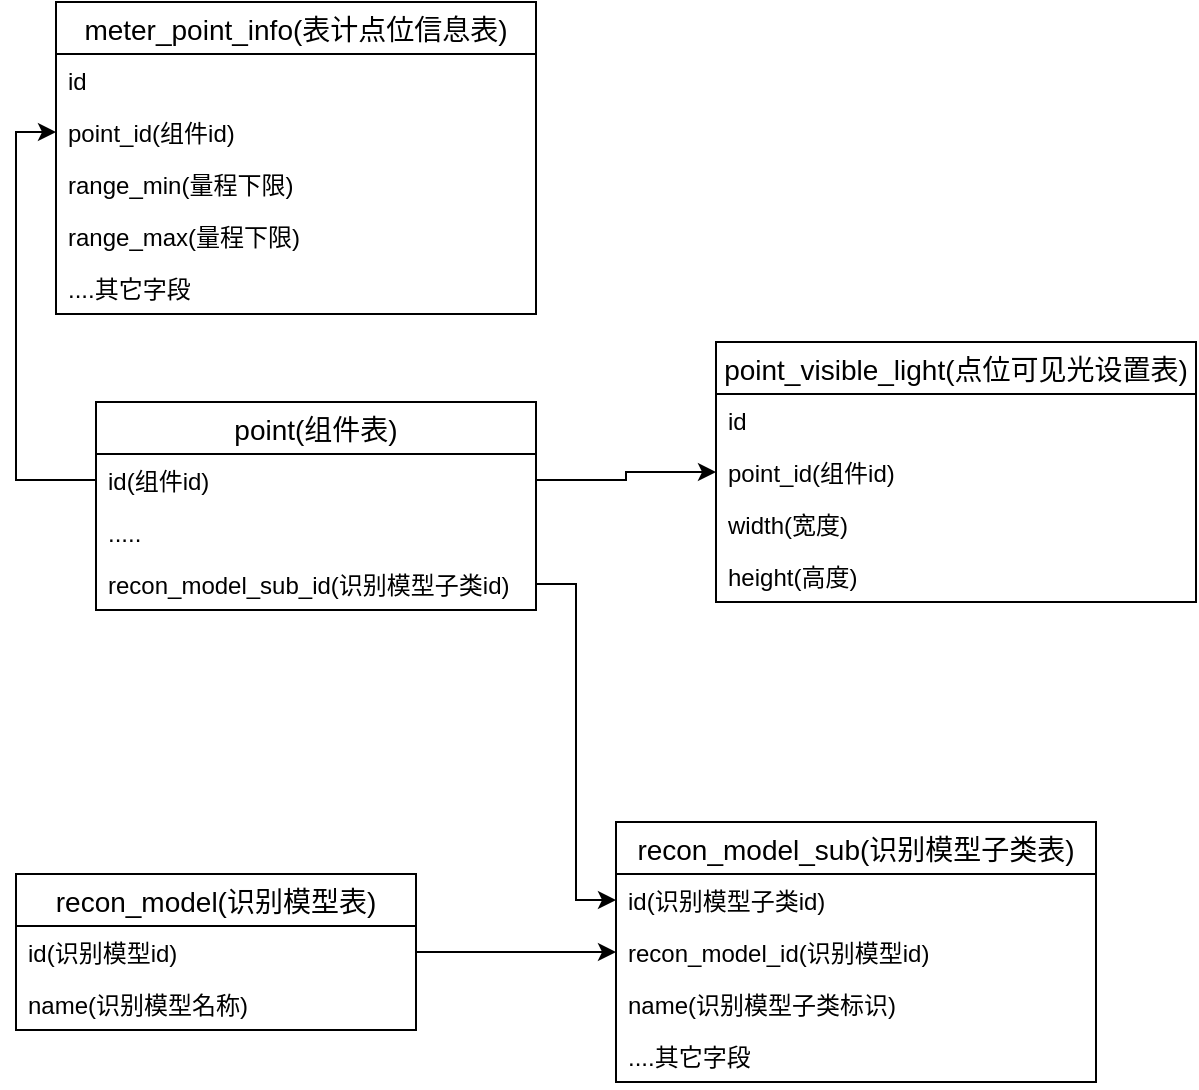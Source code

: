 <mxfile version="12.9.14" type="github"><diagram id="sx-l1AFA5x9kGYK1C0f0" name="第 1 页"><mxGraphModel dx="932" dy="508" grid="1" gridSize="10" guides="1" tooltips="1" connect="1" arrows="1" fold="1" page="1" pageScale="1" pageWidth="700" pageHeight="1000" math="0" shadow="0"><root><mxCell id="0"/><mxCell id="1" parent="0"/><mxCell id="Mp89m8bfM9KkTvmzyxUm-15" style="edgeStyle=orthogonalEdgeStyle;rounded=0;orthogonalLoop=1;jettySize=auto;html=1;exitX=1;exitY=0.5;exitDx=0;exitDy=0;entryX=0;entryY=0.5;entryDx=0;entryDy=0;" edge="1" parent="1" source="Mp89m8bfM9KkTvmzyxUm-6" target="Mp89m8bfM9KkTvmzyxUm-14"><mxGeometry relative="1" as="geometry"/></mxCell><mxCell id="Mp89m8bfM9KkTvmzyxUm-16" style="edgeStyle=orthogonalEdgeStyle;rounded=0;orthogonalLoop=1;jettySize=auto;html=1;exitX=1;exitY=0.5;exitDx=0;exitDy=0;entryX=0;entryY=0.5;entryDx=0;entryDy=0;" edge="1" parent="1" source="Mp89m8bfM9KkTvmzyxUm-4" target="Mp89m8bfM9KkTvmzyxUm-10"><mxGeometry relative="1" as="geometry"/></mxCell><mxCell id="Mp89m8bfM9KkTvmzyxUm-1" value="point(组件表)" style="swimlane;fontStyle=0;childLayout=stackLayout;horizontal=1;startSize=26;horizontalStack=0;resizeParent=1;resizeParentMax=0;resizeLast=0;collapsible=1;marginBottom=0;align=center;fontSize=14;" vertex="1" parent="1"><mxGeometry x="90" y="230" width="220" height="104" as="geometry"/></mxCell><mxCell id="Mp89m8bfM9KkTvmzyxUm-2" value="id(组件id)" style="text;strokeColor=none;fillColor=none;spacingLeft=4;spacingRight=4;overflow=hidden;rotatable=0;points=[[0,0.5],[1,0.5]];portConstraint=eastwest;fontSize=12;" vertex="1" parent="Mp89m8bfM9KkTvmzyxUm-1"><mxGeometry y="26" width="220" height="26" as="geometry"/></mxCell><mxCell id="Mp89m8bfM9KkTvmzyxUm-3" value="....." style="text;strokeColor=none;fillColor=none;spacingLeft=4;spacingRight=4;overflow=hidden;rotatable=0;points=[[0,0.5],[1,0.5]];portConstraint=eastwest;fontSize=12;" vertex="1" parent="Mp89m8bfM9KkTvmzyxUm-1"><mxGeometry y="52" width="220" height="26" as="geometry"/></mxCell><mxCell id="Mp89m8bfM9KkTvmzyxUm-4" value="recon_model_sub_id(识别模型子类id)" style="text;strokeColor=none;fillColor=none;spacingLeft=4;spacingRight=4;overflow=hidden;rotatable=0;points=[[0,0.5],[1,0.5]];portConstraint=eastwest;fontSize=12;" vertex="1" parent="Mp89m8bfM9KkTvmzyxUm-1"><mxGeometry y="78" width="220" height="26" as="geometry"/></mxCell><mxCell id="Mp89m8bfM9KkTvmzyxUm-22" style="edgeStyle=orthogonalEdgeStyle;rounded=0;orthogonalLoop=1;jettySize=auto;html=1;exitX=1;exitY=0.5;exitDx=0;exitDy=0;entryX=0;entryY=0.5;entryDx=0;entryDy=0;" edge="1" parent="1" source="Mp89m8bfM9KkTvmzyxUm-2" target="Mp89m8bfM9KkTvmzyxUm-19"><mxGeometry relative="1" as="geometry"/></mxCell><mxCell id="Mp89m8bfM9KkTvmzyxUm-27" style="edgeStyle=orthogonalEdgeStyle;rounded=0;orthogonalLoop=1;jettySize=auto;html=1;exitX=0;exitY=0.5;exitDx=0;exitDy=0;entryX=0;entryY=0.5;entryDx=0;entryDy=0;" edge="1" parent="1" source="Mp89m8bfM9KkTvmzyxUm-2" target="Mp89m8bfM9KkTvmzyxUm-25"><mxGeometry relative="1" as="geometry"/></mxCell><mxCell id="Mp89m8bfM9KkTvmzyxUm-9" value="recon_model_sub(识别模型子类表)" style="swimlane;fontStyle=0;childLayout=stackLayout;horizontal=1;startSize=26;horizontalStack=0;resizeParent=1;resizeParentMax=0;resizeLast=0;collapsible=1;marginBottom=0;align=center;fontSize=14;" vertex="1" parent="1"><mxGeometry x="350" y="440" width="240" height="130" as="geometry"/></mxCell><mxCell id="Mp89m8bfM9KkTvmzyxUm-10" value="id(识别模型子类id)" style="text;strokeColor=none;fillColor=none;spacingLeft=4;spacingRight=4;overflow=hidden;rotatable=0;points=[[0,0.5],[1,0.5]];portConstraint=eastwest;fontSize=12;" vertex="1" parent="Mp89m8bfM9KkTvmzyxUm-9"><mxGeometry y="26" width="240" height="26" as="geometry"/></mxCell><mxCell id="Mp89m8bfM9KkTvmzyxUm-14" value="recon_model_id(识别模型id)" style="text;strokeColor=none;fillColor=none;spacingLeft=4;spacingRight=4;overflow=hidden;rotatable=0;points=[[0,0.5],[1,0.5]];portConstraint=eastwest;fontSize=12;" vertex="1" parent="Mp89m8bfM9KkTvmzyxUm-9"><mxGeometry y="52" width="240" height="26" as="geometry"/></mxCell><mxCell id="Mp89m8bfM9KkTvmzyxUm-11" value="name(识别模型子类标识)" style="text;strokeColor=none;fillColor=none;spacingLeft=4;spacingRight=4;overflow=hidden;rotatable=0;points=[[0,0.5],[1,0.5]];portConstraint=eastwest;fontSize=12;" vertex="1" parent="Mp89m8bfM9KkTvmzyxUm-9"><mxGeometry y="78" width="240" height="26" as="geometry"/></mxCell><mxCell id="Mp89m8bfM9KkTvmzyxUm-13" value="....其它字段" style="text;strokeColor=none;fillColor=none;spacingLeft=4;spacingRight=4;overflow=hidden;rotatable=0;points=[[0,0.5],[1,0.5]];portConstraint=eastwest;fontSize=12;" vertex="1" parent="Mp89m8bfM9KkTvmzyxUm-9"><mxGeometry y="104" width="240" height="26" as="geometry"/></mxCell><mxCell id="Mp89m8bfM9KkTvmzyxUm-5" value="recon_model(识别模型表)" style="swimlane;fontStyle=0;childLayout=stackLayout;horizontal=1;startSize=26;horizontalStack=0;resizeParent=1;resizeParentMax=0;resizeLast=0;collapsible=1;marginBottom=0;align=center;fontSize=14;" vertex="1" parent="1"><mxGeometry x="50" y="466" width="200" height="78" as="geometry"/></mxCell><mxCell id="Mp89m8bfM9KkTvmzyxUm-6" value="id(识别模型id)" style="text;strokeColor=none;fillColor=none;spacingLeft=4;spacingRight=4;overflow=hidden;rotatable=0;points=[[0,0.5],[1,0.5]];portConstraint=eastwest;fontSize=12;" vertex="1" parent="Mp89m8bfM9KkTvmzyxUm-5"><mxGeometry y="26" width="200" height="26" as="geometry"/></mxCell><mxCell id="Mp89m8bfM9KkTvmzyxUm-7" value="name(识别模型名称)" style="text;strokeColor=none;fillColor=none;spacingLeft=4;spacingRight=4;overflow=hidden;rotatable=0;points=[[0,0.5],[1,0.5]];portConstraint=eastwest;fontSize=12;" vertex="1" parent="Mp89m8bfM9KkTvmzyxUm-5"><mxGeometry y="52" width="200" height="26" as="geometry"/></mxCell><mxCell id="Mp89m8bfM9KkTvmzyxUm-17" value="point_visible_light(点位可见光设置表)" style="swimlane;fontStyle=0;childLayout=stackLayout;horizontal=1;startSize=26;horizontalStack=0;resizeParent=1;resizeParentMax=0;resizeLast=0;collapsible=1;marginBottom=0;align=center;fontSize=14;" vertex="1" parent="1"><mxGeometry x="400" y="200" width="240" height="130" as="geometry"/></mxCell><mxCell id="Mp89m8bfM9KkTvmzyxUm-18" value="id" style="text;strokeColor=none;fillColor=none;spacingLeft=4;spacingRight=4;overflow=hidden;rotatable=0;points=[[0,0.5],[1,0.5]];portConstraint=eastwest;fontSize=12;" vertex="1" parent="Mp89m8bfM9KkTvmzyxUm-17"><mxGeometry y="26" width="240" height="26" as="geometry"/></mxCell><mxCell id="Mp89m8bfM9KkTvmzyxUm-19" value="point_id(组件id)" style="text;strokeColor=none;fillColor=none;spacingLeft=4;spacingRight=4;overflow=hidden;rotatable=0;points=[[0,0.5],[1,0.5]];portConstraint=eastwest;fontSize=12;" vertex="1" parent="Mp89m8bfM9KkTvmzyxUm-17"><mxGeometry y="52" width="240" height="26" as="geometry"/></mxCell><mxCell id="Mp89m8bfM9KkTvmzyxUm-20" value="width(宽度)" style="text;strokeColor=none;fillColor=none;spacingLeft=4;spacingRight=4;overflow=hidden;rotatable=0;points=[[0,0.5],[1,0.5]];portConstraint=eastwest;fontSize=12;" vertex="1" parent="Mp89m8bfM9KkTvmzyxUm-17"><mxGeometry y="78" width="240" height="26" as="geometry"/></mxCell><mxCell id="Mp89m8bfM9KkTvmzyxUm-21" value="height(高度)" style="text;strokeColor=none;fillColor=none;spacingLeft=4;spacingRight=4;overflow=hidden;rotatable=0;points=[[0,0.5],[1,0.5]];portConstraint=eastwest;fontSize=12;" vertex="1" parent="Mp89m8bfM9KkTvmzyxUm-17"><mxGeometry y="104" width="240" height="26" as="geometry"/></mxCell><mxCell id="Mp89m8bfM9KkTvmzyxUm-23" value="meter_point_info(表计点位信息表)" style="swimlane;fontStyle=0;childLayout=stackLayout;horizontal=1;startSize=26;horizontalStack=0;resizeParent=1;resizeParentMax=0;resizeLast=0;collapsible=1;marginBottom=0;align=center;fontSize=14;" vertex="1" parent="1"><mxGeometry x="70" y="30" width="240" height="156" as="geometry"/></mxCell><mxCell id="Mp89m8bfM9KkTvmzyxUm-24" value="id" style="text;strokeColor=none;fillColor=none;spacingLeft=4;spacingRight=4;overflow=hidden;rotatable=0;points=[[0,0.5],[1,0.5]];portConstraint=eastwest;fontSize=12;" vertex="1" parent="Mp89m8bfM9KkTvmzyxUm-23"><mxGeometry y="26" width="240" height="26" as="geometry"/></mxCell><mxCell id="Mp89m8bfM9KkTvmzyxUm-25" value="point_id(组件id)" style="text;strokeColor=none;fillColor=none;spacingLeft=4;spacingRight=4;overflow=hidden;rotatable=0;points=[[0,0.5],[1,0.5]];portConstraint=eastwest;fontSize=12;" vertex="1" parent="Mp89m8bfM9KkTvmzyxUm-23"><mxGeometry y="52" width="240" height="26" as="geometry"/></mxCell><mxCell id="Mp89m8bfM9KkTvmzyxUm-26" value="range_min(量程下限)" style="text;strokeColor=none;fillColor=none;spacingLeft=4;spacingRight=4;overflow=hidden;rotatable=0;points=[[0,0.5],[1,0.5]];portConstraint=eastwest;fontSize=12;" vertex="1" parent="Mp89m8bfM9KkTvmzyxUm-23"><mxGeometry y="78" width="240" height="26" as="geometry"/></mxCell><mxCell id="Mp89m8bfM9KkTvmzyxUm-28" value="range_max(量程下限)" style="text;strokeColor=none;fillColor=none;spacingLeft=4;spacingRight=4;overflow=hidden;rotatable=0;points=[[0,0.5],[1,0.5]];portConstraint=eastwest;fontSize=12;" vertex="1" parent="Mp89m8bfM9KkTvmzyxUm-23"><mxGeometry y="104" width="240" height="26" as="geometry"/></mxCell><mxCell id="Mp89m8bfM9KkTvmzyxUm-29" value="....其它字段" style="text;strokeColor=none;fillColor=none;spacingLeft=4;spacingRight=4;overflow=hidden;rotatable=0;points=[[0,0.5],[1,0.5]];portConstraint=eastwest;fontSize=12;" vertex="1" parent="Mp89m8bfM9KkTvmzyxUm-23"><mxGeometry y="130" width="240" height="26" as="geometry"/></mxCell></root></mxGraphModel></diagram></mxfile>